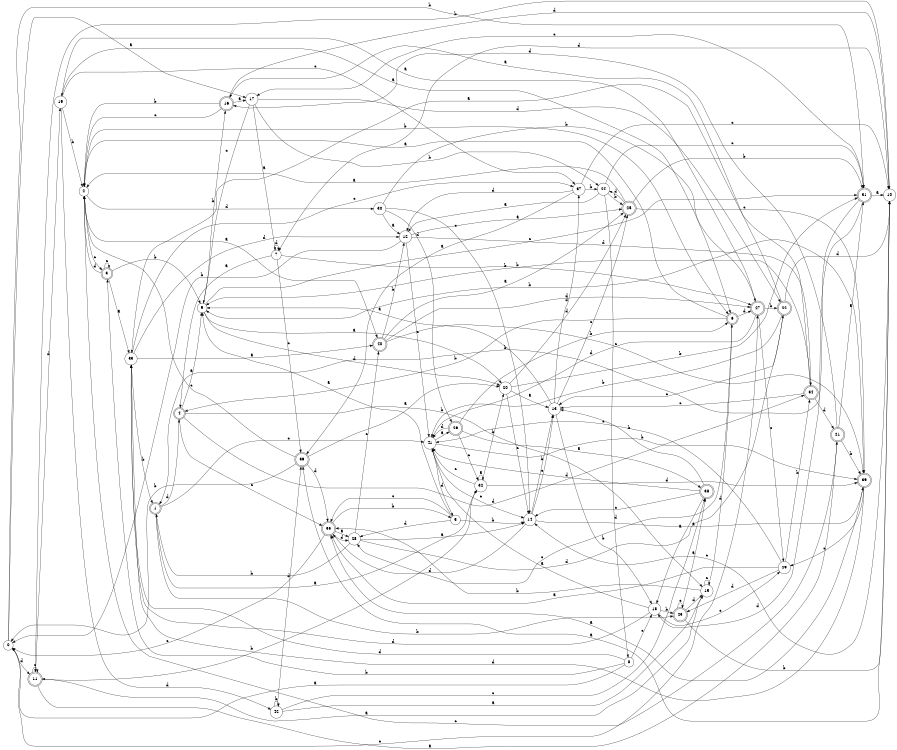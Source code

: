 digraph n35_7 {
__start0 [label="" shape="none"];

rankdir=LR;
size="8,5";

s0 [style="filled", color="black", fillcolor="white" shape="circle", label="0"];
s1 [style="rounded,filled", color="black", fillcolor="white" shape="doublecircle", label="1"];
s2 [style="filled", color="black", fillcolor="white" shape="circle", label="2"];
s3 [style="rounded,filled", color="black", fillcolor="white" shape="doublecircle", label="3"];
s4 [style="rounded,filled", color="black", fillcolor="white" shape="doublecircle", label="4"];
s5 [style="filled", color="black", fillcolor="white" shape="circle", label="5"];
s6 [style="rounded,filled", color="black", fillcolor="white" shape="doublecircle", label="6"];
s7 [style="filled", color="black", fillcolor="white" shape="circle", label="7"];
s8 [style="filled", color="black", fillcolor="white" shape="circle", label="8"];
s9 [style="filled", color="black", fillcolor="white" shape="circle", label="9"];
s10 [style="filled", color="black", fillcolor="white" shape="circle", label="10"];
s11 [style="rounded,filled", color="black", fillcolor="white" shape="doublecircle", label="11"];
s12 [style="filled", color="black", fillcolor="white" shape="circle", label="12"];
s13 [style="filled", color="black", fillcolor="white" shape="circle", label="13"];
s14 [style="filled", color="black", fillcolor="white" shape="circle", label="14"];
s15 [style="filled", color="black", fillcolor="white" shape="circle", label="15"];
s16 [style="rounded,filled", color="black", fillcolor="white" shape="doublecircle", label="16"];
s17 [style="filled", color="black", fillcolor="white" shape="circle", label="17"];
s18 [style="filled", color="black", fillcolor="white" shape="circle", label="18"];
s19 [style="filled", color="black", fillcolor="white" shape="circle", label="19"];
s20 [style="filled", color="black", fillcolor="white" shape="circle", label="20"];
s21 [style="rounded,filled", color="black", fillcolor="white" shape="doublecircle", label="21"];
s22 [style="rounded,filled", color="black", fillcolor="white" shape="doublecircle", label="22"];
s23 [style="rounded,filled", color="black", fillcolor="white" shape="doublecircle", label="23"];
s24 [style="filled", color="black", fillcolor="white" shape="circle", label="24"];
s25 [style="rounded,filled", color="black", fillcolor="white" shape="doublecircle", label="25"];
s26 [style="rounded,filled", color="black", fillcolor="white" shape="doublecircle", label="26"];
s27 [style="rounded,filled", color="black", fillcolor="white" shape="doublecircle", label="27"];
s28 [style="filled", color="black", fillcolor="white" shape="circle", label="28"];
s29 [style="filled", color="black", fillcolor="white" shape="circle", label="29"];
s30 [style="filled", color="black", fillcolor="white" shape="circle", label="30"];
s31 [style="rounded,filled", color="black", fillcolor="white" shape="doublecircle", label="31"];
s32 [style="filled", color="black", fillcolor="white" shape="circle", label="32"];
s33 [style="filled", color="black", fillcolor="white" shape="circle", label="33"];
s34 [style="rounded,filled", color="black", fillcolor="white" shape="doublecircle", label="34"];
s35 [style="rounded,filled", color="black", fillcolor="white" shape="doublecircle", label="35"];
s36 [style="rounded,filled", color="black", fillcolor="white" shape="doublecircle", label="36"];
s37 [style="filled", color="black", fillcolor="white" shape="circle", label="37"];
s38 [style="rounded,filled", color="black", fillcolor="white" shape="doublecircle", label="38"];
s39 [style="rounded,filled", color="black", fillcolor="white" shape="doublecircle", label="39"];
s40 [style="rounded,filled", color="black", fillcolor="white" shape="doublecircle", label="40"];
s41 [style="filled", color="black", fillcolor="white" shape="circle", label="41"];
s42 [style="filled", color="black", fillcolor="white" shape="circle", label="42"];
s0 -> s17 [label="a"];
s0 -> s31 [label="b"];
s0 -> s27 [label="c"];
s0 -> s11 [label="d"];
s1 -> s32 [label="a"];
s1 -> s23 [label="b"];
s1 -> s41 [label="c"];
s1 -> s4 [label="d"];
s2 -> s40 [label="a"];
s2 -> s6 [label="b"];
s2 -> s3 [label="c"];
s2 -> s30 [label="d"];
s3 -> s33 [label="a"];
s3 -> s9 [label="b"];
s3 -> s3 [label="c"];
s3 -> s2 [label="d"];
s4 -> s9 [label="a"];
s4 -> s15 [label="b"];
s4 -> s35 [label="c"];
s4 -> s34 [label="d"];
s5 -> s9 [label="a"];
s5 -> s14 [label="b"];
s5 -> s35 [label="c"];
s5 -> s28 [label="d"];
s6 -> s2 [label="a"];
s6 -> s4 [label="b"];
s6 -> s28 [label="c"];
s6 -> s27 [label="d"];
s7 -> s4 [label="a"];
s7 -> s27 [label="b"];
s7 -> s36 [label="c"];
s7 -> s7 [label="d"];
s8 -> s0 [label="a"];
s8 -> s3 [label="b"];
s8 -> s18 [label="c"];
s8 -> s33 [label="d"];
s9 -> s20 [label="a"];
s9 -> s16 [label="b"];
s9 -> s31 [label="c"];
s9 -> s20 [label="d"];
s10 -> s36 [label="a"];
s10 -> s11 [label="b"];
s10 -> s14 [label="c"];
s10 -> s7 [label="d"];
s11 -> s21 [label="a"];
s11 -> s32 [label="b"];
s11 -> s11 [label="c"];
s11 -> s19 [label="d"];
s12 -> s25 [label="a"];
s12 -> s0 [label="b"];
s12 -> s41 [label="c"];
s12 -> s34 [label="d"];
s13 -> s9 [label="a"];
s13 -> s18 [label="b"];
s13 -> s25 [label="c"];
s13 -> s37 [label="d"];
s14 -> s39 [label="a"];
s14 -> s13 [label="b"];
s14 -> s13 [label="c"];
s14 -> s35 [label="d"];
s15 -> s11 [label="a"];
s15 -> s35 [label="b"];
s15 -> s15 [label="c"];
s15 -> s6 [label="d"];
s16 -> s17 [label="a"];
s16 -> s2 [label="b"];
s16 -> s2 [label="c"];
s16 -> s10 [label="d"];
s17 -> s7 [label="a"];
s17 -> s24 [label="b"];
s17 -> s9 [label="c"];
s17 -> s22 [label="d"];
s18 -> s41 [label="a"];
s18 -> s23 [label="b"];
s18 -> s29 [label="c"];
s18 -> s33 [label="d"];
s19 -> s6 [label="a"];
s19 -> s2 [label="b"];
s19 -> s37 [label="c"];
s19 -> s42 [label="d"];
s20 -> s13 [label="a"];
s20 -> s31 [label="b"];
s20 -> s14 [label="c"];
s20 -> s25 [label="d"];
s21 -> s31 [label="a"];
s21 -> s39 [label="b"];
s21 -> s2 [label="c"];
s21 -> s16 [label="d"];
s22 -> s16 [label="a"];
s22 -> s41 [label="b"];
s22 -> s13 [label="c"];
s22 -> s10 [label="d"];
s23 -> s38 [label="a"];
s23 -> s10 [label="b"];
s23 -> s23 [label="c"];
s23 -> s15 [label="d"];
s24 -> s12 [label="a"];
s24 -> s25 [label="b"];
s24 -> s31 [label="c"];
s24 -> s8 [label="d"];
s25 -> s2 [label="a"];
s25 -> s31 [label="b"];
s25 -> s39 [label="c"];
s25 -> s24 [label="d"];
s26 -> s38 [label="a"];
s26 -> s6 [label="b"];
s26 -> s32 [label="c"];
s26 -> s41 [label="d"];
s27 -> s19 [label="a"];
s27 -> s22 [label="b"];
s27 -> s29 [label="c"];
s27 -> s41 [label="d"];
s28 -> s14 [label="a"];
s28 -> s1 [label="b"];
s28 -> s40 [label="c"];
s28 -> s22 [label="d"];
s29 -> s35 [label="a"];
s29 -> s34 [label="b"];
s29 -> s41 [label="c"];
s29 -> s23 [label="d"];
s30 -> s12 [label="a"];
s30 -> s27 [label="b"];
s30 -> s14 [label="c"];
s30 -> s26 [label="d"];
s31 -> s10 [label="a"];
s31 -> s1 [label="b"];
s31 -> s17 [label="c"];
s31 -> s18 [label="d"];
s32 -> s32 [label="a"];
s32 -> s20 [label="b"];
s32 -> s41 [label="c"];
s32 -> s39 [label="d"];
s33 -> s40 [label="a"];
s33 -> s1 [label="b"];
s33 -> s37 [label="c"];
s33 -> s12 [label="d"];
s34 -> s33 [label="a"];
s34 -> s9 [label="b"];
s34 -> s13 [label="c"];
s34 -> s21 [label="d"];
s35 -> s28 [label="a"];
s35 -> s5 [label="b"];
s35 -> s0 [label="c"];
s35 -> s28 [label="d"];
s36 -> s20 [label="a"];
s36 -> s0 [label="b"];
s36 -> s2 [label="c"];
s36 -> s35 [label="d"];
s37 -> s36 [label="a"];
s37 -> s24 [label="b"];
s37 -> s10 [label="c"];
s37 -> s12 [label="d"];
s38 -> s18 [label="a"];
s38 -> s13 [label="b"];
s38 -> s14 [label="c"];
s38 -> s41 [label="d"];
s39 -> s35 [label="a"];
s39 -> s9 [label="b"];
s39 -> s29 [label="c"];
s39 -> s33 [label="d"];
s40 -> s25 [label="a"];
s40 -> s12 [label="b"];
s40 -> s39 [label="c"];
s40 -> s27 [label="d"];
s41 -> s26 [label="a"];
s41 -> s39 [label="b"];
s41 -> s14 [label="c"];
s41 -> s5 [label="d"];
s42 -> s15 [label="a"];
s42 -> s42 [label="b"];
s42 -> s38 [label="c"];
s42 -> s36 [label="d"];

}